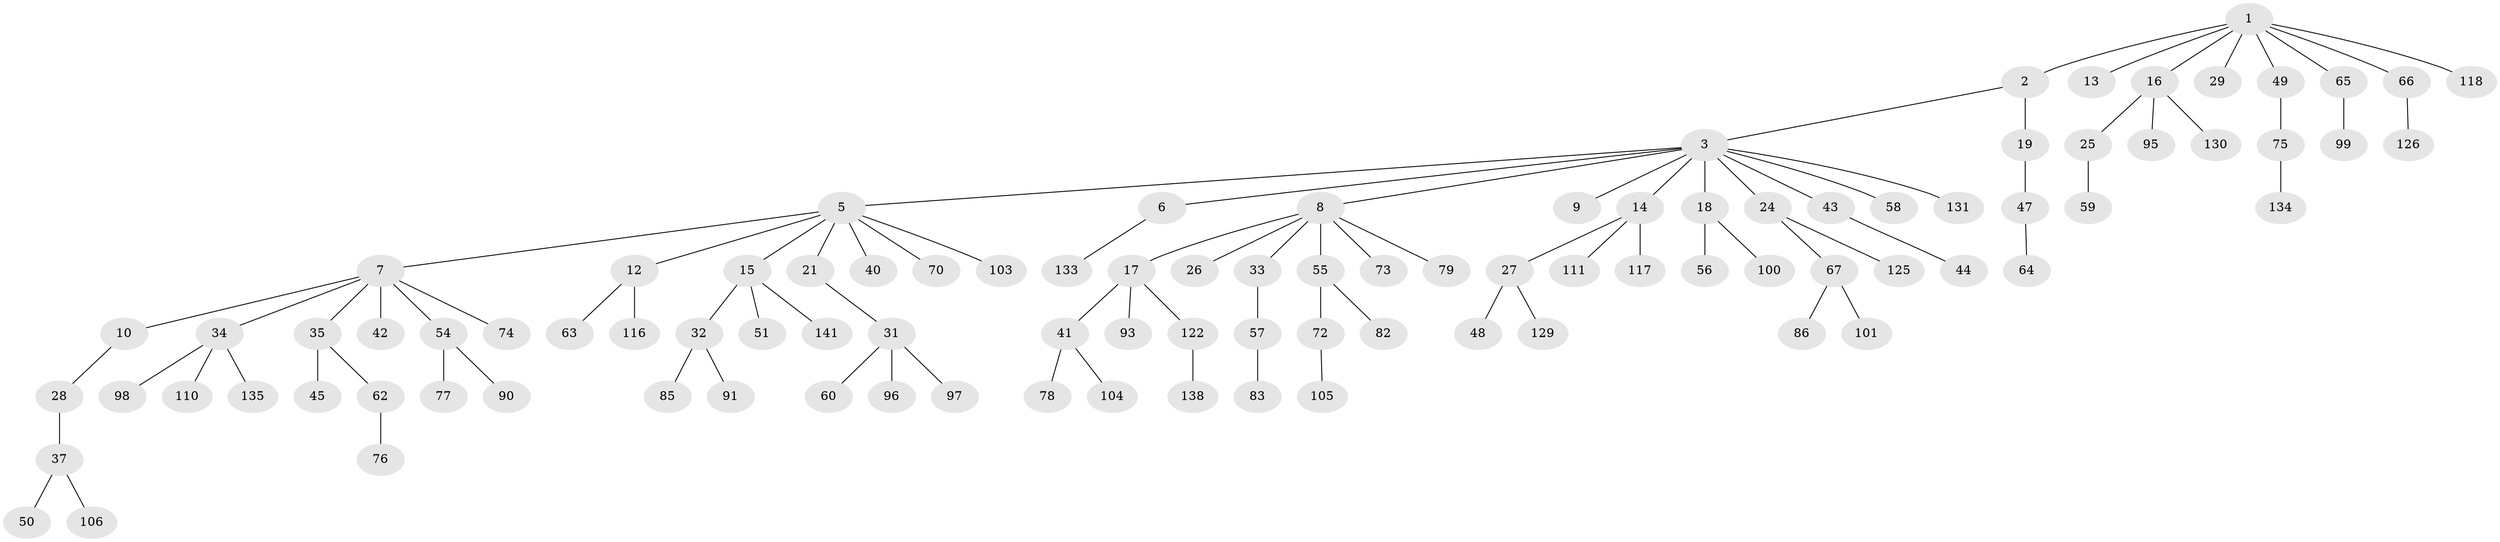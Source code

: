 // Generated by graph-tools (version 1.1) at 2025/24/03/03/25 07:24:08]
// undirected, 97 vertices, 96 edges
graph export_dot {
graph [start="1"]
  node [color=gray90,style=filled];
  1 [super="+11"];
  2 [super="+143"];
  3 [super="+4"];
  5 [super="+30"];
  6 [super="+39"];
  7 [super="+36"];
  8 [super="+113"];
  9 [super="+88"];
  10 [super="+20"];
  12 [super="+23"];
  13 [super="+114"];
  14 [super="+109"];
  15 [super="+22"];
  16 [super="+84"];
  17 [super="+38"];
  18 [super="+46"];
  19;
  21;
  24 [super="+52"];
  25;
  26 [super="+142"];
  27 [super="+94"];
  28;
  29;
  31 [super="+120"];
  32 [super="+144"];
  33;
  34 [super="+92"];
  35;
  37 [super="+53"];
  40;
  41 [super="+61"];
  42;
  43;
  44 [super="+140"];
  45 [super="+139"];
  47;
  48 [super="+81"];
  49 [super="+127"];
  50;
  51;
  54 [super="+80"];
  55 [super="+71"];
  56;
  57 [super="+68"];
  58;
  59 [super="+121"];
  60;
  62;
  63 [super="+119"];
  64 [super="+124"];
  65 [super="+102"];
  66 [super="+89"];
  67 [super="+69"];
  70;
  72;
  73;
  74;
  75 [super="+87"];
  76 [super="+137"];
  77;
  78 [super="+112"];
  79;
  82 [super="+136"];
  83;
  85;
  86;
  90;
  91;
  93;
  95 [super="+115"];
  96;
  97 [super="+128"];
  98;
  99;
  100;
  101 [super="+107"];
  103 [super="+123"];
  104 [super="+108"];
  105;
  106;
  110;
  111;
  116 [super="+132"];
  117;
  118;
  122;
  125;
  126;
  129;
  130;
  131;
  133;
  134;
  135;
  138;
  141;
  1 -- 2;
  1 -- 13;
  1 -- 16;
  1 -- 29;
  1 -- 65;
  1 -- 66;
  1 -- 118;
  1 -- 49;
  2 -- 3;
  2 -- 19;
  3 -- 8;
  3 -- 9;
  3 -- 18;
  3 -- 24;
  3 -- 131;
  3 -- 5;
  3 -- 6;
  3 -- 58;
  3 -- 43;
  3 -- 14;
  5 -- 7;
  5 -- 12;
  5 -- 15;
  5 -- 21;
  5 -- 103;
  5 -- 40;
  5 -- 70;
  6 -- 133;
  7 -- 10;
  7 -- 34;
  7 -- 35;
  7 -- 74;
  7 -- 42;
  7 -- 54;
  8 -- 17;
  8 -- 26;
  8 -- 33;
  8 -- 55;
  8 -- 73;
  8 -- 79;
  10 -- 28;
  12 -- 116;
  12 -- 63;
  14 -- 27;
  14 -- 111;
  14 -- 117;
  15 -- 32;
  15 -- 51;
  15 -- 141;
  16 -- 25;
  16 -- 130;
  16 -- 95;
  17 -- 93;
  17 -- 122;
  17 -- 41;
  18 -- 56;
  18 -- 100;
  19 -- 47;
  21 -- 31;
  24 -- 67;
  24 -- 125;
  25 -- 59;
  27 -- 48;
  27 -- 129;
  28 -- 37;
  31 -- 60;
  31 -- 96;
  31 -- 97;
  32 -- 85;
  32 -- 91;
  33 -- 57;
  34 -- 98;
  34 -- 110;
  34 -- 135;
  35 -- 45;
  35 -- 62;
  37 -- 50;
  37 -- 106;
  41 -- 104;
  41 -- 78;
  43 -- 44;
  47 -- 64;
  49 -- 75;
  54 -- 77;
  54 -- 90;
  55 -- 72;
  55 -- 82;
  57 -- 83;
  62 -- 76;
  65 -- 99;
  66 -- 126;
  67 -- 86;
  67 -- 101;
  72 -- 105;
  75 -- 134;
  122 -- 138;
}
